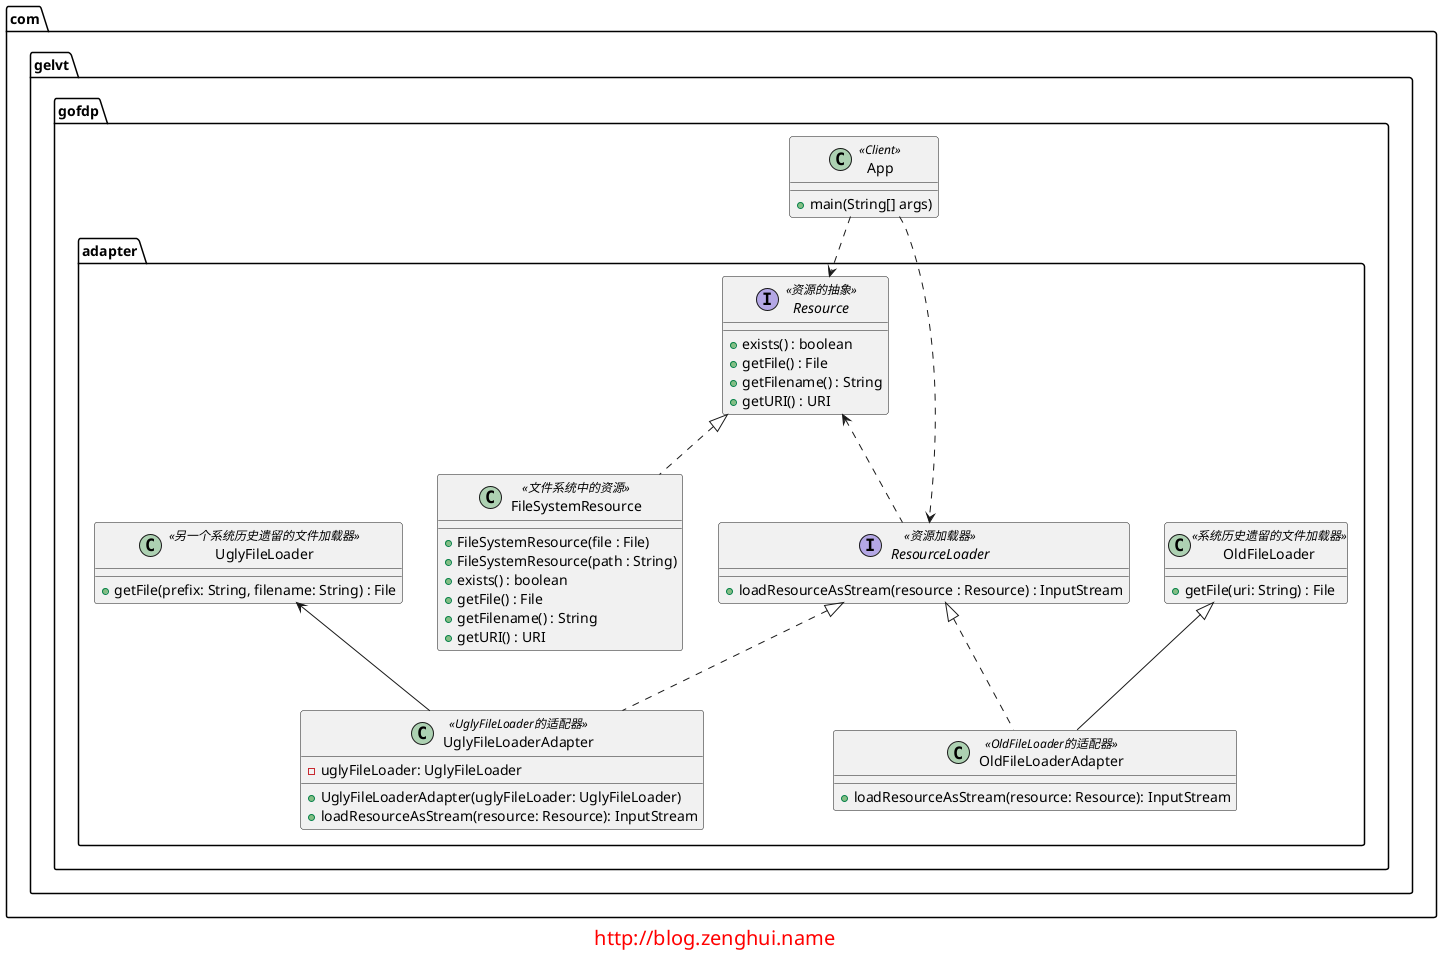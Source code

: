 @startuml

package com.gelvt.gofdp.adapter{

    interface Resource <<资源的抽象>>{
        + exists() : boolean
        + getFile() : File
        + getFilename() : String
        + getURI() : URI
    }

    interface ResourceLoader <<资源加载器>>{
        + loadResourceAsStream(resource : Resource) : InputStream
    }

    class FileSystemResource <<文件系统中的资源>>{
        + FileSystemResource(file : File)
        + FileSystemResource(path : String)
        + exists() : boolean
        + getFile() : File
        + getFilename() : String
        + getURI() : URI
    }

    class OldFileLoader <<系统历史遗留的文件加载器>>{
        + getFile(uri: String) : File
    }

    class UglyFileLoader <<另一个系统历史遗留的文件加载器>>{
        + getFile(prefix: String, filename: String) : File
    }

    class OldFileLoaderAdapter <<OldFileLoader的适配器>>{
        + loadResourceAsStream(resource: Resource): InputStream
    }

    class UglyFileLoaderAdapter <<UglyFileLoader的适配器>>{
        - uglyFileLoader: UglyFileLoader
        + UglyFileLoaderAdapter(uglyFileLoader: UglyFileLoader)
        + loadResourceAsStream(resource: Resource): InputStream
    }

    Resource <|.. FileSystemResource
    Resource <.. ResourceLoader
    OldFileLoader <|-- OldFileLoaderAdapter
    ResourceLoader <|.. OldFileLoaderAdapter
    UglyFileLoader <-- UglyFileLoaderAdapter
    ResourceLoader <|.. UglyFileLoaderAdapter
}

package com.gelvt.gofdp{
    class App <<Client>>{
        + main(String[] args)
    }
}

App ..> Resource
App ..> ResourceLoader


footer
<font size="20" color="red">http://blog.zenghui.name</font>
endfooter

@enduml